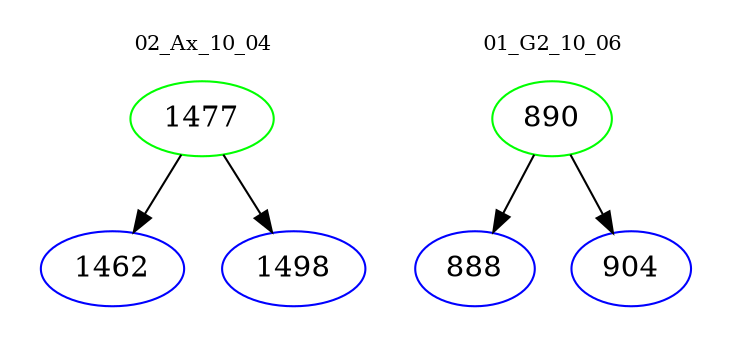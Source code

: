 digraph{
subgraph cluster_0 {
color = white
label = "02_Ax_10_04";
fontsize=10;
T0_1477 [label="1477", color="green"]
T0_1477 -> T0_1462 [color="black"]
T0_1462 [label="1462", color="blue"]
T0_1477 -> T0_1498 [color="black"]
T0_1498 [label="1498", color="blue"]
}
subgraph cluster_1 {
color = white
label = "01_G2_10_06";
fontsize=10;
T1_890 [label="890", color="green"]
T1_890 -> T1_888 [color="black"]
T1_888 [label="888", color="blue"]
T1_890 -> T1_904 [color="black"]
T1_904 [label="904", color="blue"]
}
}
